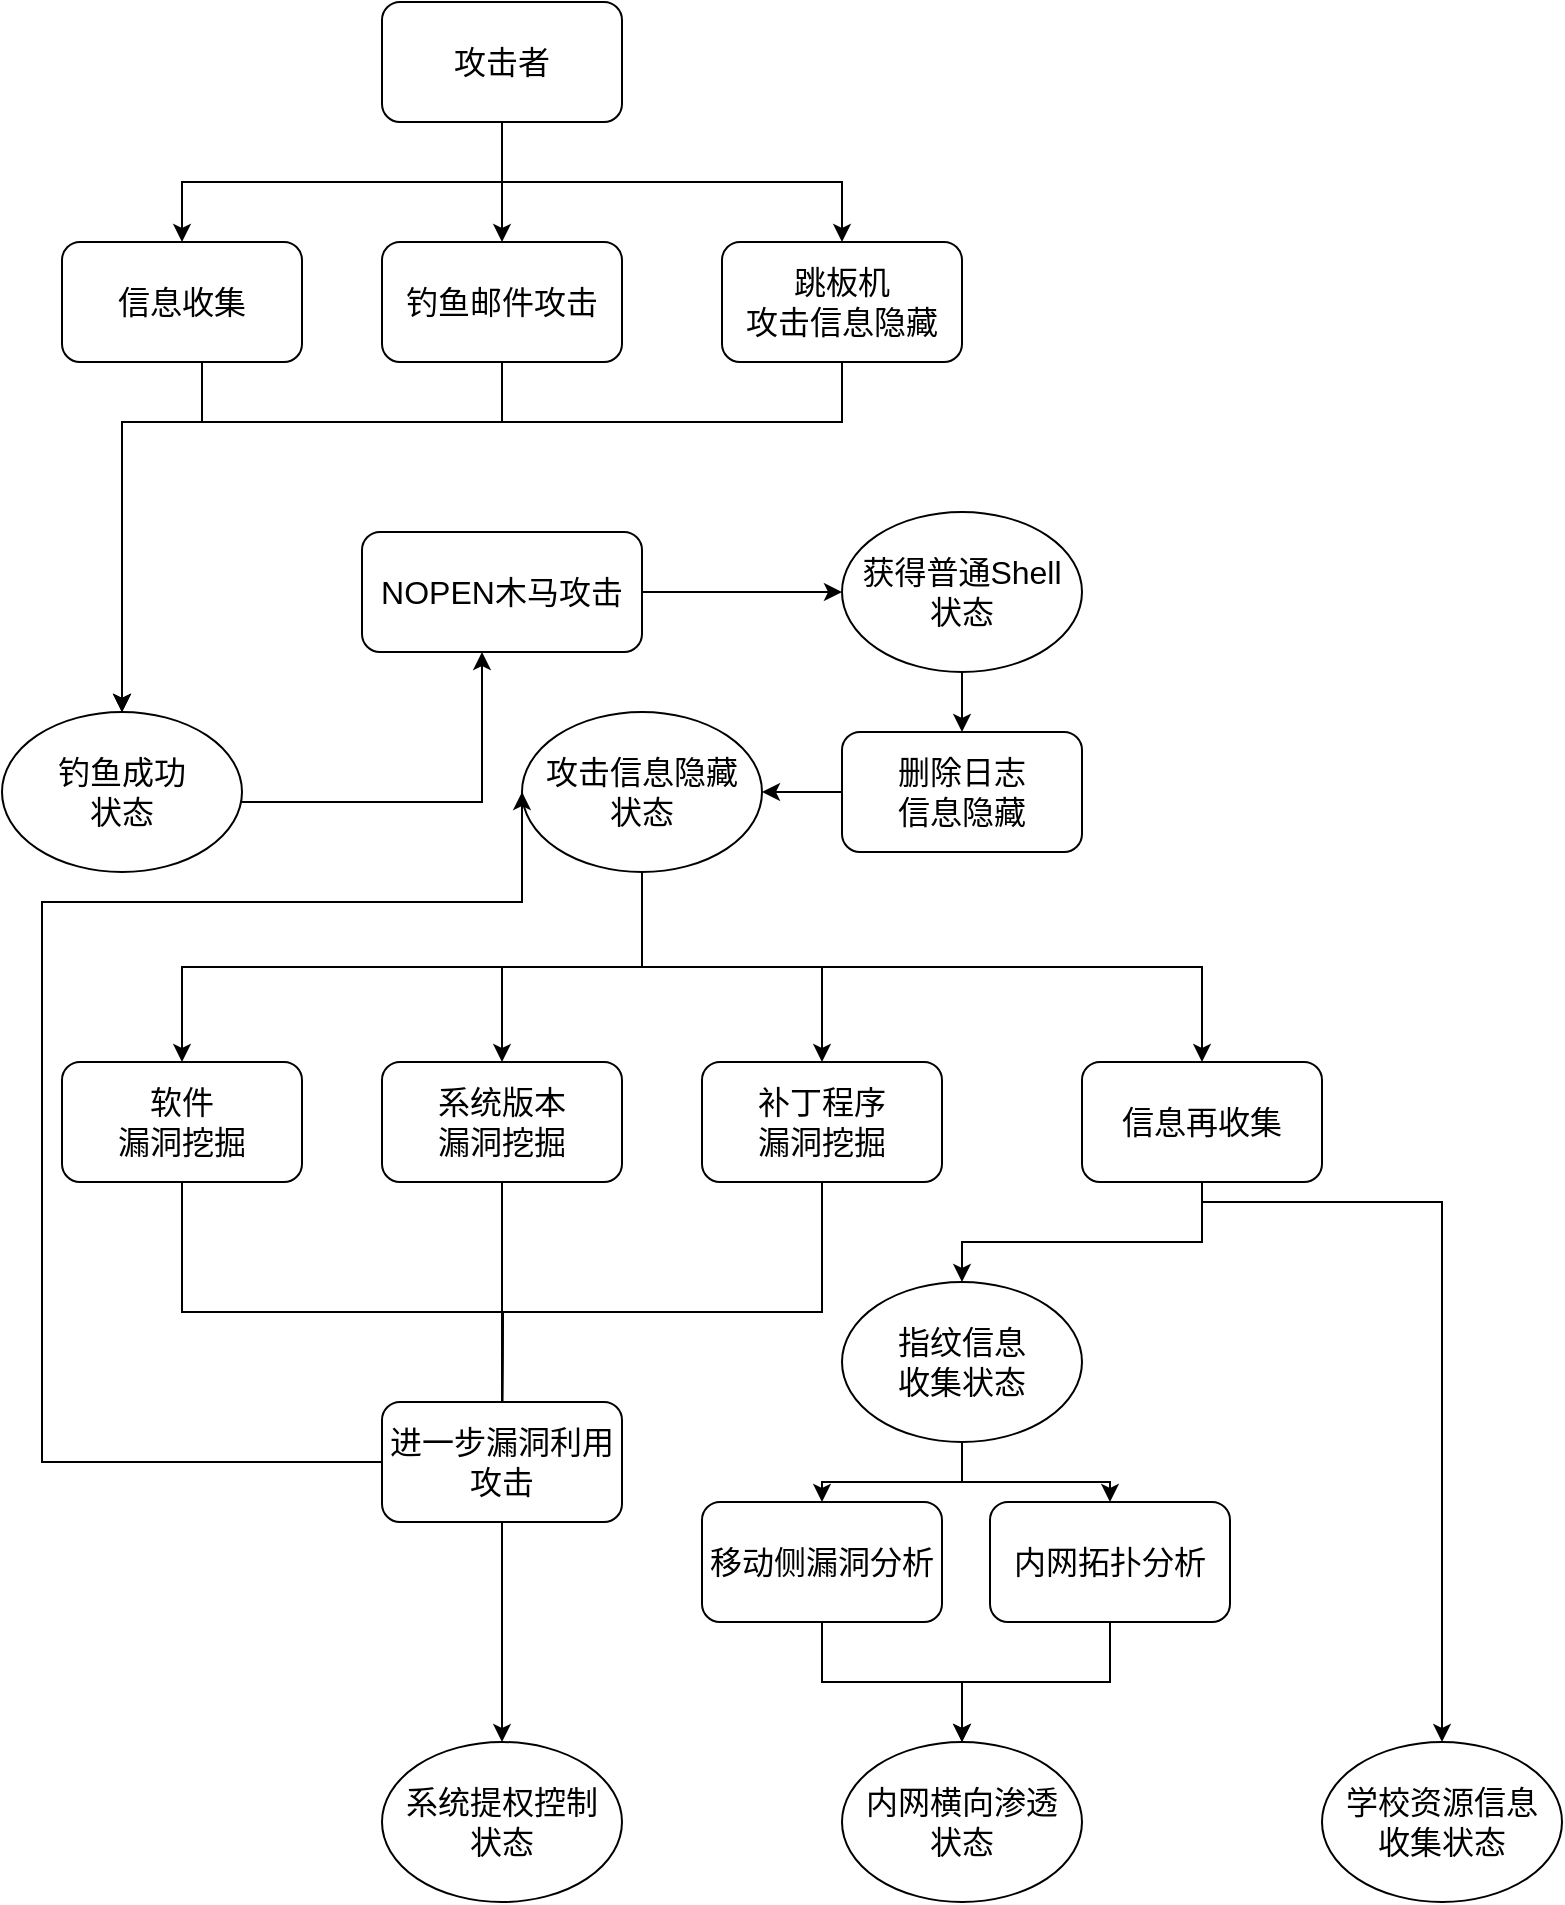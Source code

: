 <mxfile version="21.1.1" type="github">
  <diagram name="第 1 页" id="vg8Pi77jVrfhHBEd_4W4">
    <mxGraphModel dx="2228" dy="733" grid="1" gridSize="10" guides="1" tooltips="1" connect="1" arrows="1" fold="1" page="1" pageScale="1" pageWidth="827" pageHeight="1169" math="0" shadow="0">
      <root>
        <mxCell id="0" />
        <mxCell id="1" parent="0" />
        <mxCell id="5A_43yuYMy5v_xUes0EE-41" value="" style="edgeStyle=orthogonalEdgeStyle;rounded=0;orthogonalLoop=1;jettySize=auto;html=1;" edge="1" parent="1" source="5A_43yuYMy5v_xUes0EE-8" target="5A_43yuYMy5v_xUes0EE-28">
          <mxGeometry relative="1" as="geometry" />
        </mxCell>
        <mxCell id="5A_43yuYMy5v_xUes0EE-8" value="&lt;font style=&quot;font-size: 16px;&quot;&gt;获得普通Shell&lt;br&gt;状态&lt;br&gt;&lt;/font&gt;" style="ellipse;whiteSpace=wrap;html=1;" vertex="1" parent="1">
          <mxGeometry x="280" y="295" width="120" height="80" as="geometry" />
        </mxCell>
        <mxCell id="5A_43yuYMy5v_xUes0EE-55" style="edgeStyle=orthogonalEdgeStyle;rounded=0;orthogonalLoop=1;jettySize=auto;html=1;exitX=0.5;exitY=1;exitDx=0;exitDy=0;entryX=0.5;entryY=0;entryDx=0;entryDy=0;" edge="1" parent="1" source="5A_43yuYMy5v_xUes0EE-10" target="5A_43yuYMy5v_xUes0EE-50">
          <mxGeometry relative="1" as="geometry" />
        </mxCell>
        <mxCell id="5A_43yuYMy5v_xUes0EE-57" style="edgeStyle=orthogonalEdgeStyle;rounded=0;orthogonalLoop=1;jettySize=auto;html=1;exitX=0.5;exitY=1;exitDx=0;exitDy=0;entryX=0.5;entryY=0;entryDx=0;entryDy=0;" edge="1" parent="1" source="5A_43yuYMy5v_xUes0EE-10" target="5A_43yuYMy5v_xUes0EE-56">
          <mxGeometry relative="1" as="geometry" />
        </mxCell>
        <mxCell id="5A_43yuYMy5v_xUes0EE-10" value="&lt;font style=&quot;font-size: 16px;&quot;&gt;指纹信息&lt;br&gt;收集状态&lt;br&gt;&lt;/font&gt;" style="ellipse;whiteSpace=wrap;html=1;" vertex="1" parent="1">
          <mxGeometry x="280" y="680" width="120" height="80" as="geometry" />
        </mxCell>
        <mxCell id="5A_43yuYMy5v_xUes0EE-12" value="&lt;font style=&quot;font-size: 16px;&quot;&gt;系统提权控制&lt;br&gt;状态&lt;br&gt;&lt;/font&gt;" style="ellipse;whiteSpace=wrap;html=1;" vertex="1" parent="1">
          <mxGeometry x="50" y="910" width="120" height="80" as="geometry" />
        </mxCell>
        <mxCell id="5A_43yuYMy5v_xUes0EE-68" style="edgeStyle=orthogonalEdgeStyle;rounded=0;orthogonalLoop=1;jettySize=auto;html=1;entryX=0.5;entryY=0;entryDx=0;entryDy=0;" edge="1" parent="1" source="5A_43yuYMy5v_xUes0EE-14" target="5A_43yuYMy5v_xUes0EE-19">
          <mxGeometry relative="1" as="geometry">
            <Array as="points">
              <mxPoint x="110" y="250" />
              <mxPoint x="-80" y="250" />
            </Array>
          </mxGeometry>
        </mxCell>
        <mxCell id="5A_43yuYMy5v_xUes0EE-14" value="&lt;font style=&quot;font-size: 16px;&quot;&gt;钓鱼邮件攻击&lt;/font&gt;" style="rounded=1;whiteSpace=wrap;html=1;" vertex="1" parent="1">
          <mxGeometry x="50" y="160" width="120" height="60" as="geometry" />
        </mxCell>
        <mxCell id="5A_43yuYMy5v_xUes0EE-69" style="edgeStyle=orthogonalEdgeStyle;rounded=0;orthogonalLoop=1;jettySize=auto;html=1;exitX=0.5;exitY=1;exitDx=0;exitDy=0;entryX=0.5;entryY=0;entryDx=0;entryDy=0;" edge="1" parent="1" source="5A_43yuYMy5v_xUes0EE-17" target="5A_43yuYMy5v_xUes0EE-19">
          <mxGeometry relative="1" as="geometry">
            <Array as="points">
              <mxPoint x="280" y="250" />
              <mxPoint x="-80" y="250" />
            </Array>
          </mxGeometry>
        </mxCell>
        <mxCell id="5A_43yuYMy5v_xUes0EE-17" value="&lt;font style=&quot;font-size: 16px;&quot;&gt;跳板机&lt;br&gt;攻击信息隐藏&lt;/font&gt;" style="rounded=1;whiteSpace=wrap;html=1;" vertex="1" parent="1">
          <mxGeometry x="220" y="160" width="120" height="60" as="geometry" />
        </mxCell>
        <mxCell id="5A_43yuYMy5v_xUes0EE-67" style="edgeStyle=orthogonalEdgeStyle;rounded=0;orthogonalLoop=1;jettySize=auto;html=1;exitX=0.5;exitY=1;exitDx=0;exitDy=0;entryX=0.5;entryY=0;entryDx=0;entryDy=0;" edge="1" parent="1" source="5A_43yuYMy5v_xUes0EE-18" target="5A_43yuYMy5v_xUes0EE-19">
          <mxGeometry relative="1" as="geometry">
            <Array as="points">
              <mxPoint x="-40" y="220" />
              <mxPoint x="-40" y="250" />
              <mxPoint x="-80" y="250" />
            </Array>
          </mxGeometry>
        </mxCell>
        <mxCell id="5A_43yuYMy5v_xUes0EE-18" value="&lt;font style=&quot;font-size: 16px;&quot;&gt;信息收集&lt;/font&gt;" style="rounded=1;whiteSpace=wrap;html=1;" vertex="1" parent="1">
          <mxGeometry x="-110" y="160" width="120" height="60" as="geometry" />
        </mxCell>
        <mxCell id="5A_43yuYMy5v_xUes0EE-39" value="" style="edgeStyle=orthogonalEdgeStyle;rounded=0;orthogonalLoop=1;jettySize=auto;html=1;" edge="1" parent="1" source="5A_43yuYMy5v_xUes0EE-19" target="5A_43yuYMy5v_xUes0EE-21">
          <mxGeometry relative="1" as="geometry">
            <Array as="points">
              <mxPoint x="100" y="440" />
            </Array>
          </mxGeometry>
        </mxCell>
        <mxCell id="5A_43yuYMy5v_xUes0EE-19" value="&lt;font style=&quot;font-size: 16px;&quot;&gt;钓鱼成功&lt;br&gt;状态&lt;br&gt;&lt;/font&gt;" style="ellipse;whiteSpace=wrap;html=1;" vertex="1" parent="1">
          <mxGeometry x="-140" y="395" width="120" height="80" as="geometry" />
        </mxCell>
        <mxCell id="5A_43yuYMy5v_xUes0EE-40" value="" style="edgeStyle=orthogonalEdgeStyle;rounded=0;orthogonalLoop=1;jettySize=auto;html=1;" edge="1" parent="1" source="5A_43yuYMy5v_xUes0EE-21" target="5A_43yuYMy5v_xUes0EE-8">
          <mxGeometry relative="1" as="geometry" />
        </mxCell>
        <mxCell id="5A_43yuYMy5v_xUes0EE-21" value="&lt;font style=&quot;font-size: 16px;&quot;&gt;NOPEN木马攻击&lt;/font&gt;" style="rounded=1;whiteSpace=wrap;html=1;" vertex="1" parent="1">
          <mxGeometry x="40" y="305" width="140" height="60" as="geometry" />
        </mxCell>
        <mxCell id="5A_43yuYMy5v_xUes0EE-22" value="&lt;font style=&quot;font-size: 16px;&quot;&gt;内网横向渗透&lt;br&gt;状态&lt;br&gt;&lt;/font&gt;" style="ellipse;whiteSpace=wrap;html=1;" vertex="1" parent="1">
          <mxGeometry x="280" y="910" width="120" height="80" as="geometry" />
        </mxCell>
        <mxCell id="5A_43yuYMy5v_xUes0EE-46" style="edgeStyle=orthogonalEdgeStyle;rounded=0;orthogonalLoop=1;jettySize=auto;html=1;exitX=0.5;exitY=1;exitDx=0;exitDy=0;entryX=0.5;entryY=0;entryDx=0;entryDy=0;" edge="1" parent="1" source="5A_43yuYMy5v_xUes0EE-23">
          <mxGeometry relative="1" as="geometry">
            <mxPoint x="110" y="760" as="targetPoint" />
          </mxGeometry>
        </mxCell>
        <mxCell id="5A_43yuYMy5v_xUes0EE-23" value="&lt;font style=&quot;font-size: 16px;&quot;&gt;软件&lt;br&gt;漏洞挖掘&lt;/font&gt;" style="rounded=1;whiteSpace=wrap;html=1;" vertex="1" parent="1">
          <mxGeometry x="-110" y="570" width="120" height="60" as="geometry" />
        </mxCell>
        <mxCell id="5A_43yuYMy5v_xUes0EE-48" style="edgeStyle=orthogonalEdgeStyle;rounded=0;orthogonalLoop=1;jettySize=auto;html=1;exitX=0.5;exitY=1;exitDx=0;exitDy=0;entryX=0.5;entryY=0;entryDx=0;entryDy=0;" edge="1" parent="1" source="5A_43yuYMy5v_xUes0EE-24">
          <mxGeometry relative="1" as="geometry">
            <mxPoint x="110" y="760" as="targetPoint" />
          </mxGeometry>
        </mxCell>
        <mxCell id="5A_43yuYMy5v_xUes0EE-24" value="&lt;font style=&quot;font-size: 16px;&quot;&gt;系统版本&lt;br&gt;漏洞挖掘&lt;/font&gt;" style="rounded=1;whiteSpace=wrap;html=1;" vertex="1" parent="1">
          <mxGeometry x="50" y="570" width="120" height="60" as="geometry" />
        </mxCell>
        <mxCell id="5A_43yuYMy5v_xUes0EE-49" style="edgeStyle=orthogonalEdgeStyle;rounded=0;orthogonalLoop=1;jettySize=auto;html=1;exitX=0.5;exitY=1;exitDx=0;exitDy=0;entryX=0.5;entryY=0;entryDx=0;entryDy=0;" edge="1" parent="1" source="5A_43yuYMy5v_xUes0EE-25">
          <mxGeometry relative="1" as="geometry">
            <mxPoint x="110" y="760" as="targetPoint" />
          </mxGeometry>
        </mxCell>
        <mxCell id="5A_43yuYMy5v_xUes0EE-25" value="&lt;font style=&quot;font-size: 16px;&quot;&gt;补丁程序&lt;br&gt;漏洞挖掘&lt;/font&gt;" style="rounded=1;whiteSpace=wrap;html=1;" vertex="1" parent="1">
          <mxGeometry x="210" y="570" width="120" height="60" as="geometry" />
        </mxCell>
        <mxCell id="5A_43yuYMy5v_xUes0EE-61" style="edgeStyle=orthogonalEdgeStyle;rounded=0;orthogonalLoop=1;jettySize=auto;html=1;exitX=0.5;exitY=1;exitDx=0;exitDy=0;entryX=0.5;entryY=0;entryDx=0;entryDy=0;" edge="1" parent="1" source="5A_43yuYMy5v_xUes0EE-26" target="5A_43yuYMy5v_xUes0EE-14">
          <mxGeometry relative="1" as="geometry" />
        </mxCell>
        <mxCell id="5A_43yuYMy5v_xUes0EE-62" style="edgeStyle=orthogonalEdgeStyle;rounded=0;orthogonalLoop=1;jettySize=auto;html=1;exitX=0.5;exitY=1;exitDx=0;exitDy=0;entryX=0.5;entryY=0;entryDx=0;entryDy=0;" edge="1" parent="1" source="5A_43yuYMy5v_xUes0EE-26" target="5A_43yuYMy5v_xUes0EE-18">
          <mxGeometry relative="1" as="geometry" />
        </mxCell>
        <mxCell id="5A_43yuYMy5v_xUes0EE-63" style="edgeStyle=orthogonalEdgeStyle;rounded=0;orthogonalLoop=1;jettySize=auto;html=1;exitX=0.5;exitY=1;exitDx=0;exitDy=0;entryX=0.5;entryY=0;entryDx=0;entryDy=0;" edge="1" parent="1" source="5A_43yuYMy5v_xUes0EE-26" target="5A_43yuYMy5v_xUes0EE-17">
          <mxGeometry relative="1" as="geometry" />
        </mxCell>
        <mxCell id="5A_43yuYMy5v_xUes0EE-26" value="&lt;font style=&quot;font-size: 16px;&quot;&gt;攻击者&lt;/font&gt;" style="rounded=1;whiteSpace=wrap;html=1;" vertex="1" parent="1">
          <mxGeometry x="50" y="40" width="120" height="60" as="geometry" />
        </mxCell>
        <mxCell id="5A_43yuYMy5v_xUes0EE-42" value="" style="edgeStyle=orthogonalEdgeStyle;rounded=0;orthogonalLoop=1;jettySize=auto;html=1;" edge="1" parent="1" source="5A_43yuYMy5v_xUes0EE-28" target="5A_43yuYMy5v_xUes0EE-29">
          <mxGeometry relative="1" as="geometry" />
        </mxCell>
        <mxCell id="5A_43yuYMy5v_xUes0EE-28" value="&lt;font style=&quot;font-size: 16px;&quot;&gt;删除日志&lt;br&gt;信息隐藏&lt;/font&gt;" style="rounded=1;whiteSpace=wrap;html=1;" vertex="1" parent="1">
          <mxGeometry x="280" y="405" width="120" height="60" as="geometry" />
        </mxCell>
        <mxCell id="5A_43yuYMy5v_xUes0EE-43" style="edgeStyle=orthogonalEdgeStyle;rounded=0;orthogonalLoop=1;jettySize=auto;html=1;entryX=0.5;entryY=0;entryDx=0;entryDy=0;" edge="1" parent="1" source="5A_43yuYMy5v_xUes0EE-29" target="5A_43yuYMy5v_xUes0EE-24">
          <mxGeometry relative="1" as="geometry" />
        </mxCell>
        <mxCell id="5A_43yuYMy5v_xUes0EE-44" style="edgeStyle=orthogonalEdgeStyle;rounded=0;orthogonalLoop=1;jettySize=auto;html=1;exitX=0.5;exitY=1;exitDx=0;exitDy=0;entryX=0.5;entryY=0;entryDx=0;entryDy=0;" edge="1" parent="1" source="5A_43yuYMy5v_xUes0EE-29" target="5A_43yuYMy5v_xUes0EE-23">
          <mxGeometry relative="1" as="geometry" />
        </mxCell>
        <mxCell id="5A_43yuYMy5v_xUes0EE-45" style="edgeStyle=orthogonalEdgeStyle;rounded=0;orthogonalLoop=1;jettySize=auto;html=1;exitX=0.5;exitY=1;exitDx=0;exitDy=0;entryX=0.5;entryY=0;entryDx=0;entryDy=0;" edge="1" parent="1" source="5A_43yuYMy5v_xUes0EE-29" target="5A_43yuYMy5v_xUes0EE-25">
          <mxGeometry relative="1" as="geometry" />
        </mxCell>
        <mxCell id="5A_43yuYMy5v_xUes0EE-52" style="edgeStyle=orthogonalEdgeStyle;rounded=0;orthogonalLoop=1;jettySize=auto;html=1;exitX=0.5;exitY=1;exitDx=0;exitDy=0;entryX=0.5;entryY=0;entryDx=0;entryDy=0;" edge="1" parent="1" source="5A_43yuYMy5v_xUes0EE-29" target="5A_43yuYMy5v_xUes0EE-51">
          <mxGeometry relative="1" as="geometry" />
        </mxCell>
        <mxCell id="5A_43yuYMy5v_xUes0EE-29" value="&lt;font style=&quot;font-size: 16px;&quot;&gt;攻击信息隐藏&lt;br&gt;状态&lt;br&gt;&lt;/font&gt;" style="ellipse;whiteSpace=wrap;html=1;" vertex="1" parent="1">
          <mxGeometry x="120" y="395" width="120" height="80" as="geometry" />
        </mxCell>
        <mxCell id="5A_43yuYMy5v_xUes0EE-30" value="&lt;font style=&quot;font-size: 16px;&quot;&gt;学校资源信息&lt;br&gt;收集状态&lt;br&gt;&lt;/font&gt;" style="ellipse;whiteSpace=wrap;html=1;" vertex="1" parent="1">
          <mxGeometry x="520" y="910" width="120" height="80" as="geometry" />
        </mxCell>
        <mxCell id="5A_43yuYMy5v_xUes0EE-60" style="edgeStyle=orthogonalEdgeStyle;rounded=0;orthogonalLoop=1;jettySize=auto;html=1;exitX=0.5;exitY=1;exitDx=0;exitDy=0;entryX=0.5;entryY=0;entryDx=0;entryDy=0;" edge="1" parent="1" source="5A_43yuYMy5v_xUes0EE-31" target="5A_43yuYMy5v_xUes0EE-12">
          <mxGeometry relative="1" as="geometry" />
        </mxCell>
        <mxCell id="5A_43yuYMy5v_xUes0EE-70" style="edgeStyle=orthogonalEdgeStyle;rounded=0;orthogonalLoop=1;jettySize=auto;html=1;exitX=0;exitY=0.5;exitDx=0;exitDy=0;entryX=0;entryY=0.5;entryDx=0;entryDy=0;" edge="1" parent="1" source="5A_43yuYMy5v_xUes0EE-31" target="5A_43yuYMy5v_xUes0EE-29">
          <mxGeometry relative="1" as="geometry">
            <Array as="points">
              <mxPoint x="-120" y="770" />
              <mxPoint x="-120" y="490" />
              <mxPoint x="120" y="490" />
            </Array>
          </mxGeometry>
        </mxCell>
        <mxCell id="5A_43yuYMy5v_xUes0EE-31" value="&lt;font style=&quot;font-size: 16px;&quot;&gt;进一步漏洞利用&lt;br&gt;攻击&lt;/font&gt;" style="rounded=1;whiteSpace=wrap;html=1;" vertex="1" parent="1">
          <mxGeometry x="50" y="740" width="120" height="60" as="geometry" />
        </mxCell>
        <mxCell id="5A_43yuYMy5v_xUes0EE-58" style="edgeStyle=orthogonalEdgeStyle;rounded=0;orthogonalLoop=1;jettySize=auto;html=1;exitX=0.5;exitY=1;exitDx=0;exitDy=0;entryX=0.5;entryY=0;entryDx=0;entryDy=0;" edge="1" parent="1" source="5A_43yuYMy5v_xUes0EE-50" target="5A_43yuYMy5v_xUes0EE-22">
          <mxGeometry relative="1" as="geometry" />
        </mxCell>
        <mxCell id="5A_43yuYMy5v_xUes0EE-50" value="&lt;font style=&quot;font-size: 16px;&quot;&gt;移动侧漏洞分析&lt;/font&gt;" style="rounded=1;whiteSpace=wrap;html=1;" vertex="1" parent="1">
          <mxGeometry x="210" y="790" width="120" height="60" as="geometry" />
        </mxCell>
        <mxCell id="5A_43yuYMy5v_xUes0EE-53" style="edgeStyle=orthogonalEdgeStyle;rounded=0;orthogonalLoop=1;jettySize=auto;html=1;exitX=0.5;exitY=1;exitDx=0;exitDy=0;entryX=0.5;entryY=0;entryDx=0;entryDy=0;" edge="1" parent="1" source="5A_43yuYMy5v_xUes0EE-51" target="5A_43yuYMy5v_xUes0EE-10">
          <mxGeometry relative="1" as="geometry">
            <Array as="points">
              <mxPoint x="460" y="660" />
              <mxPoint x="340" y="660" />
            </Array>
          </mxGeometry>
        </mxCell>
        <mxCell id="5A_43yuYMy5v_xUes0EE-54" style="edgeStyle=orthogonalEdgeStyle;rounded=0;orthogonalLoop=1;jettySize=auto;html=1;exitX=0.5;exitY=1;exitDx=0;exitDy=0;entryX=0.5;entryY=0;entryDx=0;entryDy=0;" edge="1" parent="1" source="5A_43yuYMy5v_xUes0EE-51" target="5A_43yuYMy5v_xUes0EE-30">
          <mxGeometry relative="1" as="geometry">
            <Array as="points">
              <mxPoint x="460" y="640" />
              <mxPoint x="580" y="640" />
            </Array>
          </mxGeometry>
        </mxCell>
        <mxCell id="5A_43yuYMy5v_xUes0EE-51" value="&lt;font style=&quot;font-size: 16px;&quot;&gt;信息再收集&lt;/font&gt;" style="rounded=1;whiteSpace=wrap;html=1;" vertex="1" parent="1">
          <mxGeometry x="400" y="570" width="120" height="60" as="geometry" />
        </mxCell>
        <mxCell id="5A_43yuYMy5v_xUes0EE-59" style="edgeStyle=orthogonalEdgeStyle;rounded=0;orthogonalLoop=1;jettySize=auto;html=1;exitX=0.5;exitY=1;exitDx=0;exitDy=0;entryX=0.5;entryY=0;entryDx=0;entryDy=0;" edge="1" parent="1" source="5A_43yuYMy5v_xUes0EE-56" target="5A_43yuYMy5v_xUes0EE-22">
          <mxGeometry relative="1" as="geometry" />
        </mxCell>
        <mxCell id="5A_43yuYMy5v_xUes0EE-56" value="&lt;font style=&quot;font-size: 16px;&quot;&gt;内网拓扑分析&lt;/font&gt;" style="rounded=1;whiteSpace=wrap;html=1;" vertex="1" parent="1">
          <mxGeometry x="354" y="790" width="120" height="60" as="geometry" />
        </mxCell>
      </root>
    </mxGraphModel>
  </diagram>
</mxfile>
